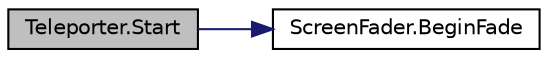 digraph "Teleporter.Start"
{
  edge [fontname="Helvetica",fontsize="10",labelfontname="Helvetica",labelfontsize="10"];
  node [fontname="Helvetica",fontsize="10",shape=record];
  rankdir="LR";
  Node0 [label="Teleporter.Start",height=0.2,width=0.4,color="black", fillcolor="grey75", style="filled", fontcolor="black"];
  Node0 -> Node1 [color="midnightblue",fontsize="10",style="solid",fontname="Helvetica"];
  Node1 [label="ScreenFader.BeginFade",height=0.2,width=0.4,color="black", fillcolor="white", style="filled",URL="$class_screen_fader.html#a68504a178cf6bfcf170b2b3c710de929",tooltip="Start fading the screen in or out "];
}
